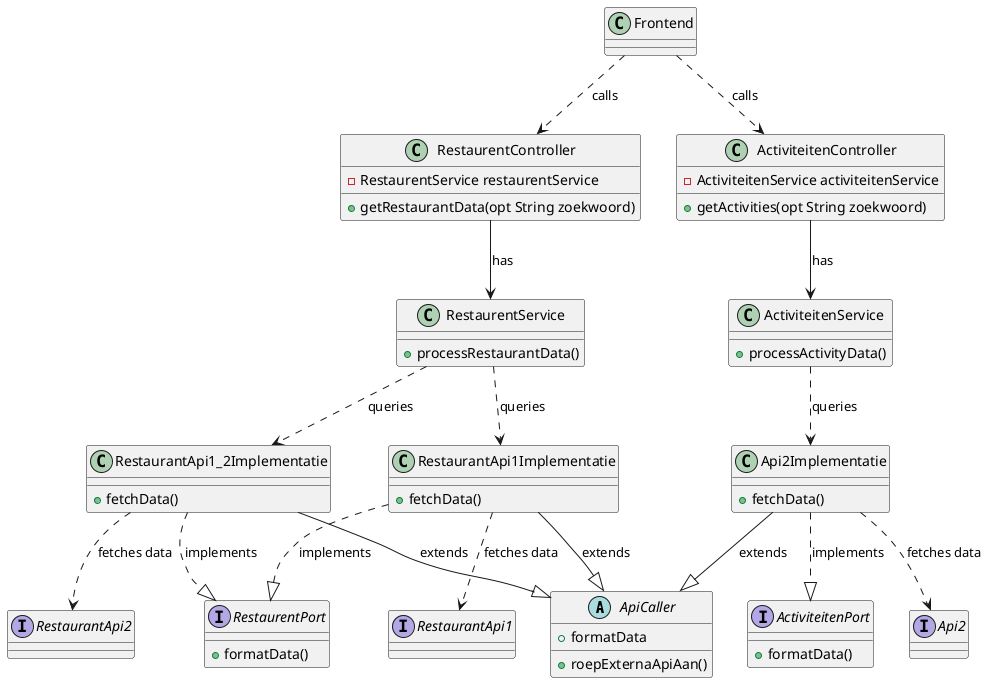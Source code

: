 @startuml

abstract class ApiCaller {
  + roepExternaApiAan()
  + formatData
}

interface RestaurentPort {
  + formatData()
}

interface ActiviteitenPort {
  + formatData()
}

class RestaurentController {
  - RestaurentService restaurentService
  + getRestaurantData(opt String zoekwoord)
}

class ActiviteitenController {
  - ActiviteitenService activiteitenService
  + getActivities(opt String zoekwoord)
}

class RestaurentService {
  + processRestaurantData()
}

class ActiviteitenService {
  + processActivityData()
}

class RestaurantApi1Implementatie {
  + fetchData()
}

class RestaurantApi1_2Implementatie {
  + fetchData()
}

class Api2Implementatie {
  + fetchData()
}

interface RestaurantApi1
interface RestaurantApi2
interface Api2

Frontend ..> RestaurentController : "calls"
Frontend ..> ActiviteitenController : "calls"

RestaurentController --> RestaurentService : "has"
ActiviteitenController --> ActiviteitenService : "has"

RestaurentService ..> RestaurantApi1Implementatie : "queries"
RestaurentService ..> RestaurantApi1_2Implementatie : "queries"
ActiviteitenService ..> Api2Implementatie : "queries"

RestaurantApi1Implementatie ..|> RestaurentPort : "implements"
RestaurantApi1_2Implementatie ..|> RestaurentPort : "implements"
Api2Implementatie ..|> ActiviteitenPort : "implements"

RestaurantApi1Implementatie --|> ApiCaller : "extends"
RestaurantApi1_2Implementatie --|> ApiCaller : "extends"
Api2Implementatie --|> ApiCaller : "extends"

RestaurantApi1Implementatie ..> RestaurantApi1 : "fetches data"
RestaurantApi1_2Implementatie ..> RestaurantApi2 : "fetches data"
Api2Implementatie ..> Api2 : "fetches data"

@enduml
